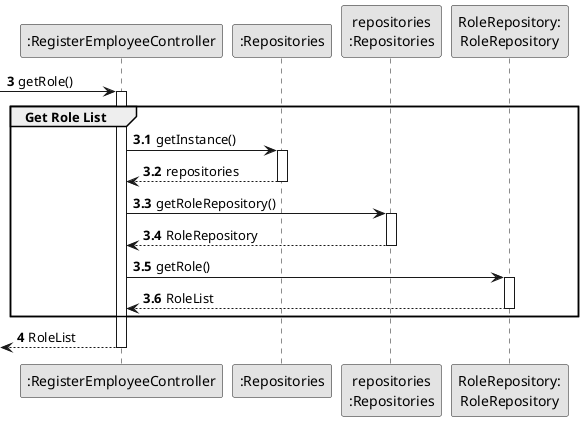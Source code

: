 @startuml
skinparam monochrome true
skinparam packageStyle rectangle
skinparam shadowing false

autonumber

'hide footbox

participant ":RegisterEmployeeController" as CTRL
participant ":Repositories" as RepositorySingleton
participant "repositories\n:Repositories" as PLAT
participant "RoleRepository:\nRoleRepository" as RoleRepository

autonumber 3

 -> CTRL : getRole()
autonumber 3.1
activate CTRL
    group Get Role List


            CTRL -> RepositorySingleton : getInstance()
            activate RepositorySingleton

                RepositorySingleton --> CTRL: repositories
            deactivate RepositorySingleton

            CTRL -> PLAT : getRoleRepository()
            activate PLAT

                PLAT --> CTRL: RoleRepository
            deactivate PLAT

            CTRL -> RoleRepository : getRole()
            activate RoleRepository

                RoleRepository --> CTRL : RoleList
            deactivate RoleRepository


    end
    autonumber 4
    <-- CTRL  : RoleList
deactivate CTRL


@enduml
